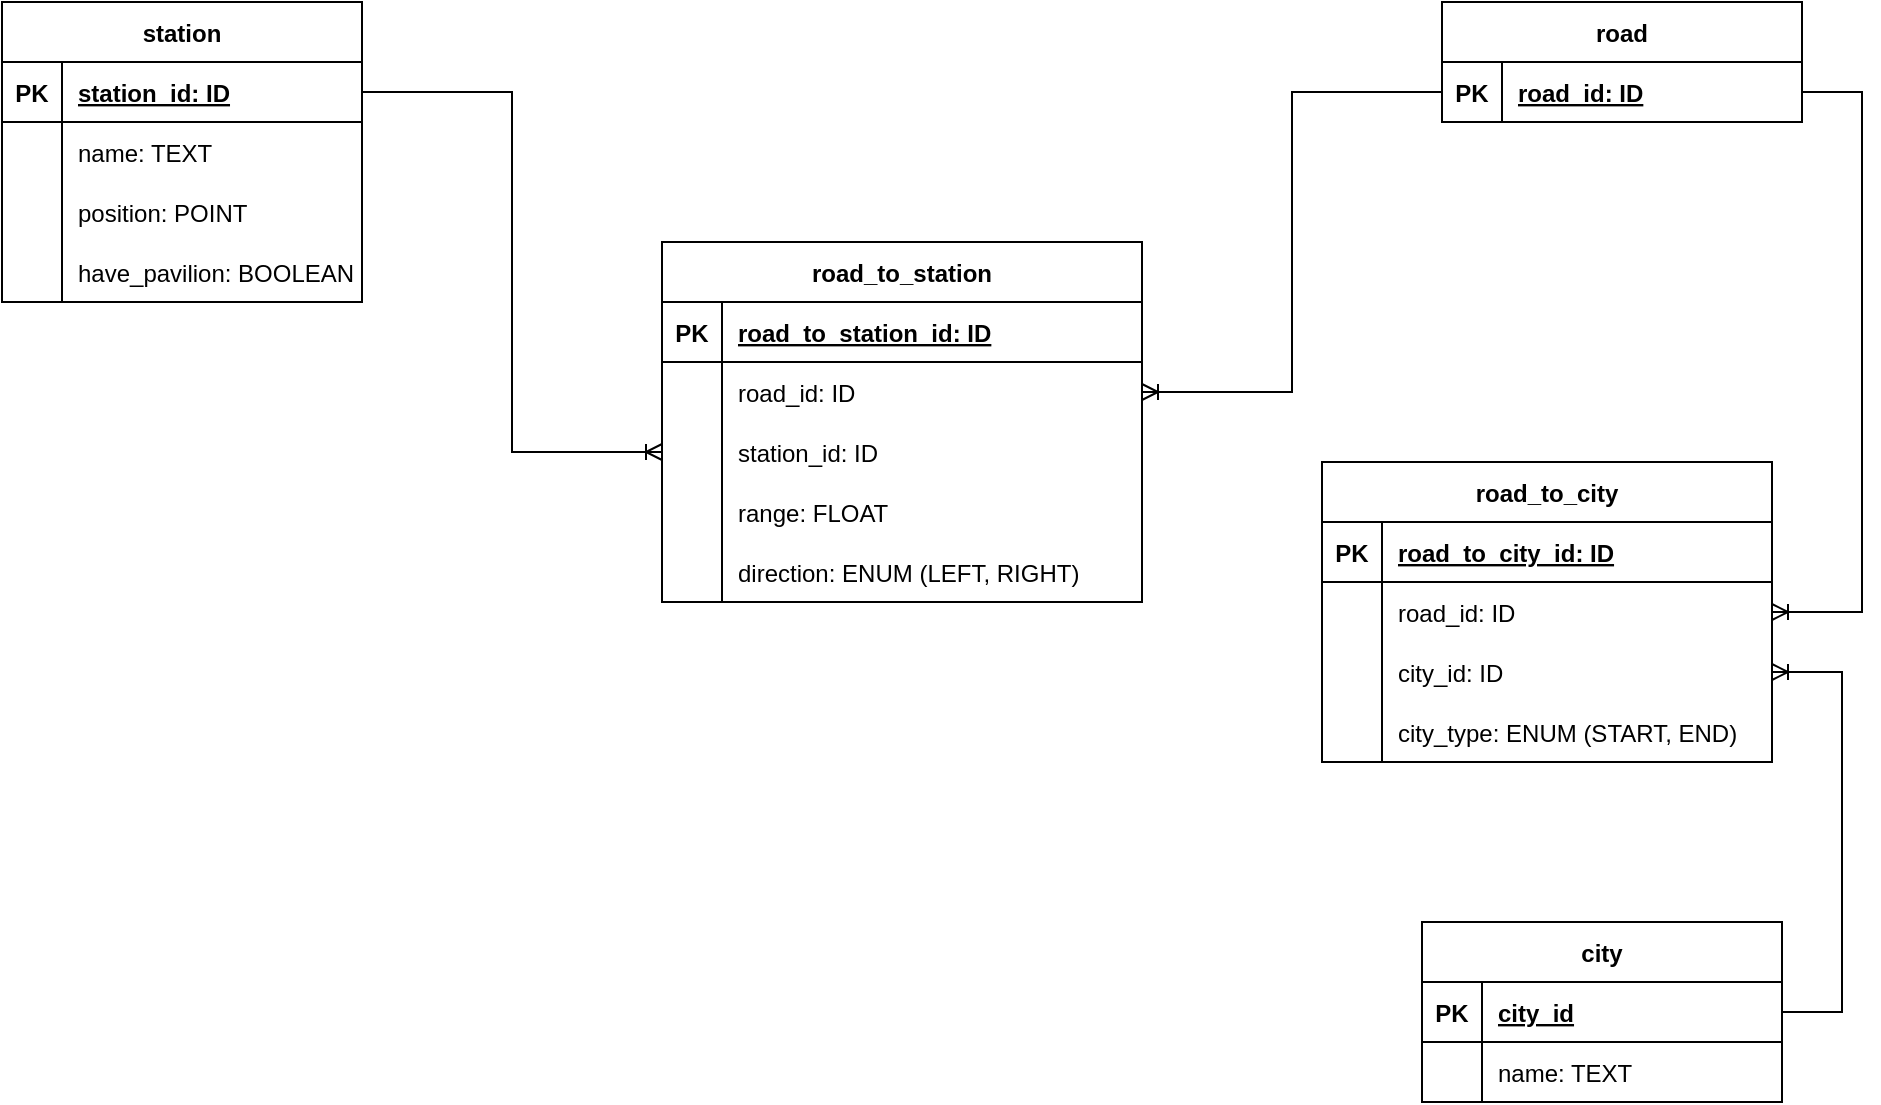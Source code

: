 <mxfile version="20.8.16" type="device"><diagram name="Page-1" id="e56a1550-8fbb-45ad-956c-1786394a9013"><mxGraphModel dx="1418" dy="820" grid="1" gridSize="10" guides="1" tooltips="1" connect="1" arrows="1" fold="1" page="1" pageScale="1" pageWidth="1100" pageHeight="850" background="none" math="0" shadow="0"><root><mxCell id="0"/><mxCell id="1" parent="0"/><mxCell id="9GO_TSqOXTWndn6yaVEK-1" value="road" style="shape=table;startSize=30;container=1;collapsible=1;childLayout=tableLayout;fixedRows=1;rowLines=0;fontStyle=1;align=center;resizeLast=1;" parent="1" vertex="1"><mxGeometry x="820" y="150" width="180" height="60" as="geometry"/></mxCell><mxCell id="9GO_TSqOXTWndn6yaVEK-2" value="" style="shape=tableRow;horizontal=0;startSize=0;swimlaneHead=0;swimlaneBody=0;fillColor=none;collapsible=0;dropTarget=0;points=[[0,0.5],[1,0.5]];portConstraint=eastwest;top=0;left=0;right=0;bottom=1;" parent="9GO_TSqOXTWndn6yaVEK-1" vertex="1"><mxGeometry y="30" width="180" height="30" as="geometry"/></mxCell><mxCell id="9GO_TSqOXTWndn6yaVEK-3" value="PK" style="shape=partialRectangle;connectable=0;fillColor=none;top=0;left=0;bottom=0;right=0;fontStyle=1;overflow=hidden;" parent="9GO_TSqOXTWndn6yaVEK-2" vertex="1"><mxGeometry width="30" height="30" as="geometry"><mxRectangle width="30" height="30" as="alternateBounds"/></mxGeometry></mxCell><mxCell id="9GO_TSqOXTWndn6yaVEK-4" value="road_id: ID" style="shape=partialRectangle;connectable=0;fillColor=none;top=0;left=0;bottom=0;right=0;align=left;spacingLeft=6;fontStyle=5;overflow=hidden;" parent="9GO_TSqOXTWndn6yaVEK-2" vertex="1"><mxGeometry x="30" width="150" height="30" as="geometry"><mxRectangle width="150" height="30" as="alternateBounds"/></mxGeometry></mxCell><mxCell id="9GO_TSqOXTWndn6yaVEK-14" value="station" style="shape=table;startSize=30;container=1;collapsible=1;childLayout=tableLayout;fixedRows=1;rowLines=0;fontStyle=1;align=center;resizeLast=1;" parent="1" vertex="1"><mxGeometry x="100" y="150" width="180" height="150" as="geometry"/></mxCell><mxCell id="9GO_TSqOXTWndn6yaVEK-15" value="" style="shape=tableRow;horizontal=0;startSize=0;swimlaneHead=0;swimlaneBody=0;fillColor=none;collapsible=0;dropTarget=0;points=[[0,0.5],[1,0.5]];portConstraint=eastwest;top=0;left=0;right=0;bottom=1;" parent="9GO_TSqOXTWndn6yaVEK-14" vertex="1"><mxGeometry y="30" width="180" height="30" as="geometry"/></mxCell><mxCell id="9GO_TSqOXTWndn6yaVEK-16" value="PK" style="shape=partialRectangle;connectable=0;fillColor=none;top=0;left=0;bottom=0;right=0;fontStyle=1;overflow=hidden;" parent="9GO_TSqOXTWndn6yaVEK-15" vertex="1"><mxGeometry width="30" height="30" as="geometry"><mxRectangle width="30" height="30" as="alternateBounds"/></mxGeometry></mxCell><mxCell id="9GO_TSqOXTWndn6yaVEK-17" value="station_id: ID" style="shape=partialRectangle;connectable=0;fillColor=none;top=0;left=0;bottom=0;right=0;align=left;spacingLeft=6;fontStyle=5;overflow=hidden;" parent="9GO_TSqOXTWndn6yaVEK-15" vertex="1"><mxGeometry x="30" width="150" height="30" as="geometry"><mxRectangle width="150" height="30" as="alternateBounds"/></mxGeometry></mxCell><mxCell id="9GO_TSqOXTWndn6yaVEK-18" value="" style="shape=tableRow;horizontal=0;startSize=0;swimlaneHead=0;swimlaneBody=0;fillColor=none;collapsible=0;dropTarget=0;points=[[0,0.5],[1,0.5]];portConstraint=eastwest;top=0;left=0;right=0;bottom=0;" parent="9GO_TSqOXTWndn6yaVEK-14" vertex="1"><mxGeometry y="60" width="180" height="30" as="geometry"/></mxCell><mxCell id="9GO_TSqOXTWndn6yaVEK-19" value="" style="shape=partialRectangle;connectable=0;fillColor=none;top=0;left=0;bottom=0;right=0;editable=1;overflow=hidden;" parent="9GO_TSqOXTWndn6yaVEK-18" vertex="1"><mxGeometry width="30" height="30" as="geometry"><mxRectangle width="30" height="30" as="alternateBounds"/></mxGeometry></mxCell><mxCell id="9GO_TSqOXTWndn6yaVEK-20" value="name: TEXT" style="shape=partialRectangle;connectable=0;fillColor=none;top=0;left=0;bottom=0;right=0;align=left;spacingLeft=6;overflow=hidden;" parent="9GO_TSqOXTWndn6yaVEK-18" vertex="1"><mxGeometry x="30" width="150" height="30" as="geometry"><mxRectangle width="150" height="30" as="alternateBounds"/></mxGeometry></mxCell><mxCell id="9GO_TSqOXTWndn6yaVEK-21" value="" style="shape=tableRow;horizontal=0;startSize=0;swimlaneHead=0;swimlaneBody=0;fillColor=none;collapsible=0;dropTarget=0;points=[[0,0.5],[1,0.5]];portConstraint=eastwest;top=0;left=0;right=0;bottom=0;" parent="9GO_TSqOXTWndn6yaVEK-14" vertex="1"><mxGeometry y="90" width="180" height="30" as="geometry"/></mxCell><mxCell id="9GO_TSqOXTWndn6yaVEK-22" value="" style="shape=partialRectangle;connectable=0;fillColor=none;top=0;left=0;bottom=0;right=0;editable=1;overflow=hidden;" parent="9GO_TSqOXTWndn6yaVEK-21" vertex="1"><mxGeometry width="30" height="30" as="geometry"><mxRectangle width="30" height="30" as="alternateBounds"/></mxGeometry></mxCell><mxCell id="9GO_TSqOXTWndn6yaVEK-23" value="position: POINT" style="shape=partialRectangle;connectable=0;fillColor=none;top=0;left=0;bottom=0;right=0;align=left;spacingLeft=6;overflow=hidden;" parent="9GO_TSqOXTWndn6yaVEK-21" vertex="1"><mxGeometry x="30" width="150" height="30" as="geometry"><mxRectangle width="150" height="30" as="alternateBounds"/></mxGeometry></mxCell><mxCell id="9GO_TSqOXTWndn6yaVEK-24" value="" style="shape=tableRow;horizontal=0;startSize=0;swimlaneHead=0;swimlaneBody=0;fillColor=none;collapsible=0;dropTarget=0;points=[[0,0.5],[1,0.5]];portConstraint=eastwest;top=0;left=0;right=0;bottom=0;" parent="9GO_TSqOXTWndn6yaVEK-14" vertex="1"><mxGeometry y="120" width="180" height="30" as="geometry"/></mxCell><mxCell id="9GO_TSqOXTWndn6yaVEK-25" value="" style="shape=partialRectangle;connectable=0;fillColor=none;top=0;left=0;bottom=0;right=0;editable=1;overflow=hidden;" parent="9GO_TSqOXTWndn6yaVEK-24" vertex="1"><mxGeometry width="30" height="30" as="geometry"><mxRectangle width="30" height="30" as="alternateBounds"/></mxGeometry></mxCell><mxCell id="9GO_TSqOXTWndn6yaVEK-26" value="have_pavilion: BOOLEAN" style="shape=partialRectangle;connectable=0;fillColor=none;top=0;left=0;bottom=0;right=0;align=left;spacingLeft=6;overflow=hidden;" parent="9GO_TSqOXTWndn6yaVEK-24" vertex="1"><mxGeometry x="30" width="150" height="30" as="geometry"><mxRectangle width="150" height="30" as="alternateBounds"/></mxGeometry></mxCell><mxCell id="9GO_TSqOXTWndn6yaVEK-27" value="road_to_station" style="shape=table;startSize=30;container=1;collapsible=1;childLayout=tableLayout;fixedRows=1;rowLines=0;fontStyle=1;align=center;resizeLast=1;" parent="1" vertex="1"><mxGeometry x="430" y="270" width="240" height="180" as="geometry"/></mxCell><mxCell id="9GO_TSqOXTWndn6yaVEK-28" value="" style="shape=tableRow;horizontal=0;startSize=0;swimlaneHead=0;swimlaneBody=0;fillColor=none;collapsible=0;dropTarget=0;points=[[0,0.5],[1,0.5]];portConstraint=eastwest;top=0;left=0;right=0;bottom=1;" parent="9GO_TSqOXTWndn6yaVEK-27" vertex="1"><mxGeometry y="30" width="240" height="30" as="geometry"/></mxCell><mxCell id="9GO_TSqOXTWndn6yaVEK-29" value="PK" style="shape=partialRectangle;connectable=0;fillColor=none;top=0;left=0;bottom=0;right=0;fontStyle=1;overflow=hidden;" parent="9GO_TSqOXTWndn6yaVEK-28" vertex="1"><mxGeometry width="30" height="30" as="geometry"><mxRectangle width="30" height="30" as="alternateBounds"/></mxGeometry></mxCell><mxCell id="9GO_TSqOXTWndn6yaVEK-30" value="road_to_station_id: ID" style="shape=partialRectangle;connectable=0;fillColor=none;top=0;left=0;bottom=0;right=0;align=left;spacingLeft=6;fontStyle=5;overflow=hidden;" parent="9GO_TSqOXTWndn6yaVEK-28" vertex="1"><mxGeometry x="30" width="210" height="30" as="geometry"><mxRectangle width="210" height="30" as="alternateBounds"/></mxGeometry></mxCell><mxCell id="9GO_TSqOXTWndn6yaVEK-31" value="" style="shape=tableRow;horizontal=0;startSize=0;swimlaneHead=0;swimlaneBody=0;fillColor=none;collapsible=0;dropTarget=0;points=[[0,0.5],[1,0.5]];portConstraint=eastwest;top=0;left=0;right=0;bottom=0;" parent="9GO_TSqOXTWndn6yaVEK-27" vertex="1"><mxGeometry y="60" width="240" height="30" as="geometry"/></mxCell><mxCell id="9GO_TSqOXTWndn6yaVEK-32" value="" style="shape=partialRectangle;connectable=0;fillColor=none;top=0;left=0;bottom=0;right=0;editable=1;overflow=hidden;" parent="9GO_TSqOXTWndn6yaVEK-31" vertex="1"><mxGeometry width="30" height="30" as="geometry"><mxRectangle width="30" height="30" as="alternateBounds"/></mxGeometry></mxCell><mxCell id="9GO_TSqOXTWndn6yaVEK-33" value="road_id: ID" style="shape=partialRectangle;connectable=0;fillColor=none;top=0;left=0;bottom=0;right=0;align=left;spacingLeft=6;overflow=hidden;" parent="9GO_TSqOXTWndn6yaVEK-31" vertex="1"><mxGeometry x="30" width="210" height="30" as="geometry"><mxRectangle width="210" height="30" as="alternateBounds"/></mxGeometry></mxCell><mxCell id="9GO_TSqOXTWndn6yaVEK-34" value="" style="shape=tableRow;horizontal=0;startSize=0;swimlaneHead=0;swimlaneBody=0;fillColor=none;collapsible=0;dropTarget=0;points=[[0,0.5],[1,0.5]];portConstraint=eastwest;top=0;left=0;right=0;bottom=0;" parent="9GO_TSqOXTWndn6yaVEK-27" vertex="1"><mxGeometry y="90" width="240" height="30" as="geometry"/></mxCell><mxCell id="9GO_TSqOXTWndn6yaVEK-35" value="" style="shape=partialRectangle;connectable=0;fillColor=none;top=0;left=0;bottom=0;right=0;editable=1;overflow=hidden;" parent="9GO_TSqOXTWndn6yaVEK-34" vertex="1"><mxGeometry width="30" height="30" as="geometry"><mxRectangle width="30" height="30" as="alternateBounds"/></mxGeometry></mxCell><mxCell id="9GO_TSqOXTWndn6yaVEK-36" value="station_id: ID" style="shape=partialRectangle;connectable=0;fillColor=none;top=0;left=0;bottom=0;right=0;align=left;spacingLeft=6;overflow=hidden;" parent="9GO_TSqOXTWndn6yaVEK-34" vertex="1"><mxGeometry x="30" width="210" height="30" as="geometry"><mxRectangle width="210" height="30" as="alternateBounds"/></mxGeometry></mxCell><mxCell id="9GO_TSqOXTWndn6yaVEK-37" value="" style="shape=tableRow;horizontal=0;startSize=0;swimlaneHead=0;swimlaneBody=0;fillColor=none;collapsible=0;dropTarget=0;points=[[0,0.5],[1,0.5]];portConstraint=eastwest;top=0;left=0;right=0;bottom=0;" parent="9GO_TSqOXTWndn6yaVEK-27" vertex="1"><mxGeometry y="120" width="240" height="30" as="geometry"/></mxCell><mxCell id="9GO_TSqOXTWndn6yaVEK-38" value="" style="shape=partialRectangle;connectable=0;fillColor=none;top=0;left=0;bottom=0;right=0;editable=1;overflow=hidden;" parent="9GO_TSqOXTWndn6yaVEK-37" vertex="1"><mxGeometry width="30" height="30" as="geometry"><mxRectangle width="30" height="30" as="alternateBounds"/></mxGeometry></mxCell><mxCell id="9GO_TSqOXTWndn6yaVEK-39" value="range: FLOAT" style="shape=partialRectangle;connectable=0;fillColor=none;top=0;left=0;bottom=0;right=0;align=left;spacingLeft=6;overflow=hidden;" parent="9GO_TSqOXTWndn6yaVEK-37" vertex="1"><mxGeometry x="30" width="210" height="30" as="geometry"><mxRectangle width="210" height="30" as="alternateBounds"/></mxGeometry></mxCell><mxCell id="9GO_TSqOXTWndn6yaVEK-40" value="" style="shape=tableRow;horizontal=0;startSize=0;swimlaneHead=0;swimlaneBody=0;fillColor=none;collapsible=0;dropTarget=0;points=[[0,0.5],[1,0.5]];portConstraint=eastwest;top=0;left=0;right=0;bottom=0;" parent="9GO_TSqOXTWndn6yaVEK-27" vertex="1"><mxGeometry y="150" width="240" height="30" as="geometry"/></mxCell><mxCell id="9GO_TSqOXTWndn6yaVEK-41" value="" style="shape=partialRectangle;connectable=0;fillColor=none;top=0;left=0;bottom=0;right=0;editable=1;overflow=hidden;" parent="9GO_TSqOXTWndn6yaVEK-40" vertex="1"><mxGeometry width="30" height="30" as="geometry"><mxRectangle width="30" height="30" as="alternateBounds"/></mxGeometry></mxCell><mxCell id="9GO_TSqOXTWndn6yaVEK-42" value="direction: ENUM (LEFT, RIGHT)" style="shape=partialRectangle;connectable=0;fillColor=none;top=0;left=0;bottom=0;right=0;align=left;spacingLeft=6;overflow=hidden;" parent="9GO_TSqOXTWndn6yaVEK-40" vertex="1"><mxGeometry x="30" width="210" height="30" as="geometry"><mxRectangle width="210" height="30" as="alternateBounds"/></mxGeometry></mxCell><mxCell id="9GO_TSqOXTWndn6yaVEK-43" value="" style="edgeStyle=orthogonalEdgeStyle;fontSize=12;html=1;endArrow=ERoneToMany;rounded=0;" parent="1" source="9GO_TSqOXTWndn6yaVEK-2" target="9GO_TSqOXTWndn6yaVEK-31" edge="1"><mxGeometry width="100" height="100" relative="1" as="geometry"><mxPoint x="280" y="470" as="sourcePoint"/><mxPoint x="780" y="390" as="targetPoint"/></mxGeometry></mxCell><mxCell id="9GO_TSqOXTWndn6yaVEK-44" value="" style="edgeStyle=orthogonalEdgeStyle;fontSize=12;html=1;endArrow=ERoneToMany;rounded=0;" parent="1" source="9GO_TSqOXTWndn6yaVEK-15" target="9GO_TSqOXTWndn6yaVEK-34" edge="1"><mxGeometry width="100" height="100" relative="1" as="geometry"><mxPoint x="250" y="375" as="sourcePoint"/><mxPoint x="330" y="450" as="targetPoint"/></mxGeometry></mxCell><mxCell id="9GO_TSqOXTWndn6yaVEK-45" value="city" style="shape=table;startSize=30;container=1;collapsible=1;childLayout=tableLayout;fixedRows=1;rowLines=0;fontStyle=1;align=center;resizeLast=1;" parent="1" vertex="1"><mxGeometry x="810" y="610" width="180" height="90" as="geometry"/></mxCell><mxCell id="9GO_TSqOXTWndn6yaVEK-46" value="" style="shape=tableRow;horizontal=0;startSize=0;swimlaneHead=0;swimlaneBody=0;fillColor=none;collapsible=0;dropTarget=0;points=[[0,0.5],[1,0.5]];portConstraint=eastwest;top=0;left=0;right=0;bottom=1;" parent="9GO_TSqOXTWndn6yaVEK-45" vertex="1"><mxGeometry y="30" width="180" height="30" as="geometry"/></mxCell><mxCell id="9GO_TSqOXTWndn6yaVEK-47" value="PK" style="shape=partialRectangle;connectable=0;fillColor=none;top=0;left=0;bottom=0;right=0;fontStyle=1;overflow=hidden;" parent="9GO_TSqOXTWndn6yaVEK-46" vertex="1"><mxGeometry width="30" height="30" as="geometry"><mxRectangle width="30" height="30" as="alternateBounds"/></mxGeometry></mxCell><mxCell id="9GO_TSqOXTWndn6yaVEK-48" value="city_id" style="shape=partialRectangle;connectable=0;fillColor=none;top=0;left=0;bottom=0;right=0;align=left;spacingLeft=6;fontStyle=5;overflow=hidden;" parent="9GO_TSqOXTWndn6yaVEK-46" vertex="1"><mxGeometry x="30" width="150" height="30" as="geometry"><mxRectangle width="150" height="30" as="alternateBounds"/></mxGeometry></mxCell><mxCell id="9GO_TSqOXTWndn6yaVEK-49" value="" style="shape=tableRow;horizontal=0;startSize=0;swimlaneHead=0;swimlaneBody=0;fillColor=none;collapsible=0;dropTarget=0;points=[[0,0.5],[1,0.5]];portConstraint=eastwest;top=0;left=0;right=0;bottom=0;" parent="9GO_TSqOXTWndn6yaVEK-45" vertex="1"><mxGeometry y="60" width="180" height="30" as="geometry"/></mxCell><mxCell id="9GO_TSqOXTWndn6yaVEK-50" value="" style="shape=partialRectangle;connectable=0;fillColor=none;top=0;left=0;bottom=0;right=0;editable=1;overflow=hidden;" parent="9GO_TSqOXTWndn6yaVEK-49" vertex="1"><mxGeometry width="30" height="30" as="geometry"><mxRectangle width="30" height="30" as="alternateBounds"/></mxGeometry></mxCell><mxCell id="9GO_TSqOXTWndn6yaVEK-51" value="name: TEXT" style="shape=partialRectangle;connectable=0;fillColor=none;top=0;left=0;bottom=0;right=0;align=left;spacingLeft=6;overflow=hidden;" parent="9GO_TSqOXTWndn6yaVEK-49" vertex="1"><mxGeometry x="30" width="150" height="30" as="geometry"><mxRectangle width="150" height="30" as="alternateBounds"/></mxGeometry></mxCell><mxCell id="5phj9PunL2fLIuoABX4n-1" value="road_to_city" style="shape=table;startSize=30;container=1;collapsible=1;childLayout=tableLayout;fixedRows=1;rowLines=0;fontStyle=1;align=center;resizeLast=1;" vertex="1" parent="1"><mxGeometry x="760" y="380" width="225" height="150" as="geometry"/></mxCell><mxCell id="5phj9PunL2fLIuoABX4n-2" value="" style="shape=tableRow;horizontal=0;startSize=0;swimlaneHead=0;swimlaneBody=0;fillColor=none;collapsible=0;dropTarget=0;points=[[0,0.5],[1,0.5]];portConstraint=eastwest;top=0;left=0;right=0;bottom=1;" vertex="1" parent="5phj9PunL2fLIuoABX4n-1"><mxGeometry y="30" width="225" height="30" as="geometry"/></mxCell><mxCell id="5phj9PunL2fLIuoABX4n-3" value="PK" style="shape=partialRectangle;connectable=0;fillColor=none;top=0;left=0;bottom=0;right=0;fontStyle=1;overflow=hidden;" vertex="1" parent="5phj9PunL2fLIuoABX4n-2"><mxGeometry width="30" height="30" as="geometry"><mxRectangle width="30" height="30" as="alternateBounds"/></mxGeometry></mxCell><mxCell id="5phj9PunL2fLIuoABX4n-4" value="road_to_city_id: ID" style="shape=partialRectangle;connectable=0;fillColor=none;top=0;left=0;bottom=0;right=0;align=left;spacingLeft=6;fontStyle=5;overflow=hidden;" vertex="1" parent="5phj9PunL2fLIuoABX4n-2"><mxGeometry x="30" width="195" height="30" as="geometry"><mxRectangle width="195" height="30" as="alternateBounds"/></mxGeometry></mxCell><mxCell id="5phj9PunL2fLIuoABX4n-5" value="" style="shape=tableRow;horizontal=0;startSize=0;swimlaneHead=0;swimlaneBody=0;fillColor=none;collapsible=0;dropTarget=0;points=[[0,0.5],[1,0.5]];portConstraint=eastwest;top=0;left=0;right=0;bottom=0;" vertex="1" parent="5phj9PunL2fLIuoABX4n-1"><mxGeometry y="60" width="225" height="30" as="geometry"/></mxCell><mxCell id="5phj9PunL2fLIuoABX4n-6" value="" style="shape=partialRectangle;connectable=0;fillColor=none;top=0;left=0;bottom=0;right=0;editable=1;overflow=hidden;" vertex="1" parent="5phj9PunL2fLIuoABX4n-5"><mxGeometry width="30" height="30" as="geometry"><mxRectangle width="30" height="30" as="alternateBounds"/></mxGeometry></mxCell><mxCell id="5phj9PunL2fLIuoABX4n-7" value="road_id: ID" style="shape=partialRectangle;connectable=0;fillColor=none;top=0;left=0;bottom=0;right=0;align=left;spacingLeft=6;overflow=hidden;" vertex="1" parent="5phj9PunL2fLIuoABX4n-5"><mxGeometry x="30" width="195" height="30" as="geometry"><mxRectangle width="195" height="30" as="alternateBounds"/></mxGeometry></mxCell><mxCell id="5phj9PunL2fLIuoABX4n-8" value="" style="shape=tableRow;horizontal=0;startSize=0;swimlaneHead=0;swimlaneBody=0;fillColor=none;collapsible=0;dropTarget=0;points=[[0,0.5],[1,0.5]];portConstraint=eastwest;top=0;left=0;right=0;bottom=0;" vertex="1" parent="5phj9PunL2fLIuoABX4n-1"><mxGeometry y="90" width="225" height="30" as="geometry"/></mxCell><mxCell id="5phj9PunL2fLIuoABX4n-9" value="" style="shape=partialRectangle;connectable=0;fillColor=none;top=0;left=0;bottom=0;right=0;editable=1;overflow=hidden;" vertex="1" parent="5phj9PunL2fLIuoABX4n-8"><mxGeometry width="30" height="30" as="geometry"><mxRectangle width="30" height="30" as="alternateBounds"/></mxGeometry></mxCell><mxCell id="5phj9PunL2fLIuoABX4n-10" value="city_id: ID" style="shape=partialRectangle;connectable=0;fillColor=none;top=0;left=0;bottom=0;right=0;align=left;spacingLeft=6;overflow=hidden;" vertex="1" parent="5phj9PunL2fLIuoABX4n-8"><mxGeometry x="30" width="195" height="30" as="geometry"><mxRectangle width="195" height="30" as="alternateBounds"/></mxGeometry></mxCell><mxCell id="5phj9PunL2fLIuoABX4n-11" value="" style="shape=tableRow;horizontal=0;startSize=0;swimlaneHead=0;swimlaneBody=0;fillColor=none;collapsible=0;dropTarget=0;points=[[0,0.5],[1,0.5]];portConstraint=eastwest;top=0;left=0;right=0;bottom=0;" vertex="1" parent="5phj9PunL2fLIuoABX4n-1"><mxGeometry y="120" width="225" height="30" as="geometry"/></mxCell><mxCell id="5phj9PunL2fLIuoABX4n-12" value="" style="shape=partialRectangle;connectable=0;fillColor=none;top=0;left=0;bottom=0;right=0;editable=1;overflow=hidden;" vertex="1" parent="5phj9PunL2fLIuoABX4n-11"><mxGeometry width="30" height="30" as="geometry"><mxRectangle width="30" height="30" as="alternateBounds"/></mxGeometry></mxCell><mxCell id="5phj9PunL2fLIuoABX4n-13" value="city_type: ENUM (START, END)" style="shape=partialRectangle;connectable=0;fillColor=none;top=0;left=0;bottom=0;right=0;align=left;spacingLeft=6;overflow=hidden;" vertex="1" parent="5phj9PunL2fLIuoABX4n-11"><mxGeometry x="30" width="195" height="30" as="geometry"><mxRectangle width="195" height="30" as="alternateBounds"/></mxGeometry></mxCell><mxCell id="5phj9PunL2fLIuoABX4n-14" value="" style="edgeStyle=entityRelationEdgeStyle;fontSize=12;html=1;endArrow=ERoneToMany;rounded=0;" edge="1" parent="1" source="9GO_TSqOXTWndn6yaVEK-2" target="5phj9PunL2fLIuoABX4n-5"><mxGeometry width="100" height="100" relative="1" as="geometry"><mxPoint x="820" y="390" as="sourcePoint"/><mxPoint x="810" y="430" as="targetPoint"/></mxGeometry></mxCell><mxCell id="5phj9PunL2fLIuoABX4n-16" value="" style="edgeStyle=entityRelationEdgeStyle;fontSize=12;html=1;endArrow=ERoneToMany;rounded=0;" edge="1" parent="1" source="9GO_TSqOXTWndn6yaVEK-46" target="5phj9PunL2fLIuoABX4n-8"><mxGeometry width="100" height="100" relative="1" as="geometry"><mxPoint x="980" y="660" as="sourcePoint"/><mxPoint x="1080" y="560" as="targetPoint"/></mxGeometry></mxCell></root></mxGraphModel></diagram></mxfile>